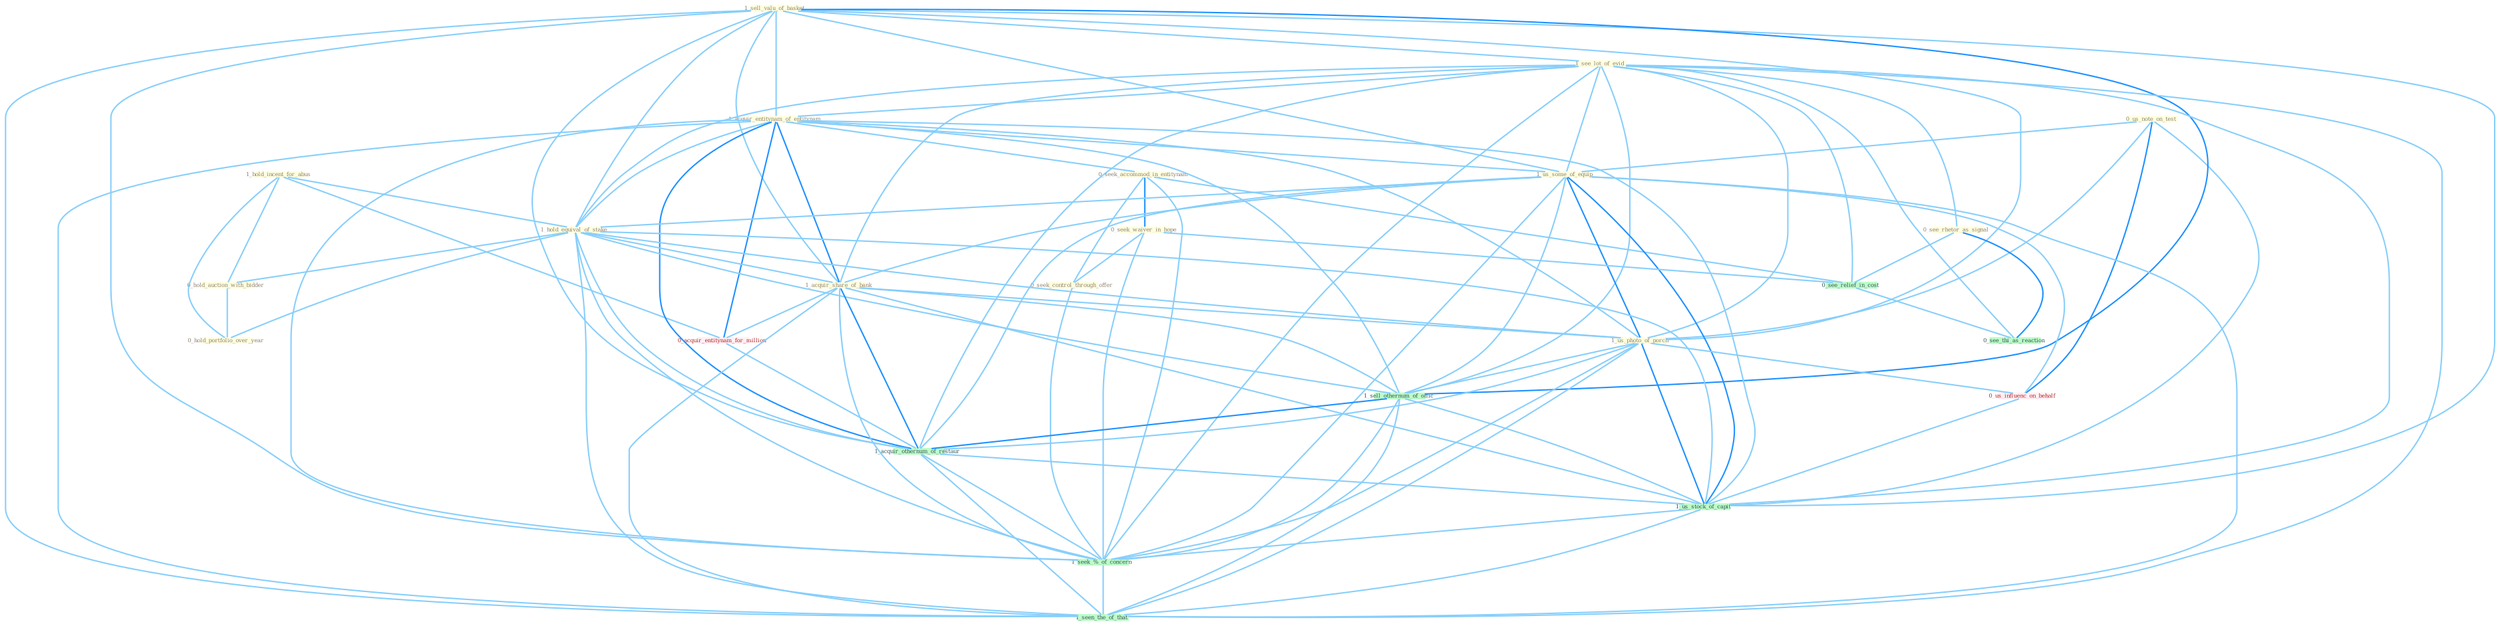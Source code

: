 Graph G{ 
    node
    [shape=polygon,style=filled,width=.5,height=.06,color="#BDFCC9",fixedsize=true,fontsize=4,
    fontcolor="#2f4f4f"];
    {node
    [color="#ffffe0", fontcolor="#8b7d6b"] "0_us_note_on_test " "1_hold_incent_for_abus " "1_sell_valu_of_basket " "1_see_lot_of_evid " "1_acquir_entitynam_of_entitynam " "0_seek_accommod_in_entitynam " "1_us_some_of_equip " "1_hold_equival_of_stake " "0_seek_waiver_in_hope " "0_seek_control_through_offer " "0_hold_auction_with_bidder " "1_acquir_share_of_bank " "0_hold_portfolio_over_year " "0_see_rhetor_as_signal " "1_us_photo_of_porch "}
{node [color="#fff0f5", fontcolor="#b22222"] "0_acquir_entitynam_for_million " "0_us_influenc_on_behalf "}
edge [color="#B0E2FF"];

	"0_us_note_on_test " -- "1_us_some_of_equip " [w="1", color="#87cefa" ];
	"0_us_note_on_test " -- "1_us_photo_of_porch " [w="1", color="#87cefa" ];
	"0_us_note_on_test " -- "0_us_influenc_on_behalf " [w="2", color="#1e90ff" , len=0.8];
	"0_us_note_on_test " -- "1_us_stock_of_capit " [w="1", color="#87cefa" ];
	"1_hold_incent_for_abus " -- "1_hold_equival_of_stake " [w="1", color="#87cefa" ];
	"1_hold_incent_for_abus " -- "0_hold_auction_with_bidder " [w="1", color="#87cefa" ];
	"1_hold_incent_for_abus " -- "0_hold_portfolio_over_year " [w="1", color="#87cefa" ];
	"1_hold_incent_for_abus " -- "0_acquir_entitynam_for_million " [w="1", color="#87cefa" ];
	"1_sell_valu_of_basket " -- "1_see_lot_of_evid " [w="1", color="#87cefa" ];
	"1_sell_valu_of_basket " -- "1_acquir_entitynam_of_entitynam " [w="1", color="#87cefa" ];
	"1_sell_valu_of_basket " -- "1_us_some_of_equip " [w="1", color="#87cefa" ];
	"1_sell_valu_of_basket " -- "1_hold_equival_of_stake " [w="1", color="#87cefa" ];
	"1_sell_valu_of_basket " -- "1_acquir_share_of_bank " [w="1", color="#87cefa" ];
	"1_sell_valu_of_basket " -- "1_us_photo_of_porch " [w="1", color="#87cefa" ];
	"1_sell_valu_of_basket " -- "1_sell_othernum_of_offic " [w="2", color="#1e90ff" , len=0.8];
	"1_sell_valu_of_basket " -- "1_acquir_othernum_of_restaur " [w="1", color="#87cefa" ];
	"1_sell_valu_of_basket " -- "1_us_stock_of_capit " [w="1", color="#87cefa" ];
	"1_sell_valu_of_basket " -- "1_seek_%_of_concern " [w="1", color="#87cefa" ];
	"1_sell_valu_of_basket " -- "1_seen_the_of_that " [w="1", color="#87cefa" ];
	"1_see_lot_of_evid " -- "1_acquir_entitynam_of_entitynam " [w="1", color="#87cefa" ];
	"1_see_lot_of_evid " -- "1_us_some_of_equip " [w="1", color="#87cefa" ];
	"1_see_lot_of_evid " -- "1_hold_equival_of_stake " [w="1", color="#87cefa" ];
	"1_see_lot_of_evid " -- "1_acquir_share_of_bank " [w="1", color="#87cefa" ];
	"1_see_lot_of_evid " -- "0_see_rhetor_as_signal " [w="1", color="#87cefa" ];
	"1_see_lot_of_evid " -- "1_us_photo_of_porch " [w="1", color="#87cefa" ];
	"1_see_lot_of_evid " -- "1_sell_othernum_of_offic " [w="1", color="#87cefa" ];
	"1_see_lot_of_evid " -- "0_see_relief_in_cost " [w="1", color="#87cefa" ];
	"1_see_lot_of_evid " -- "0_see_thi_as_reaction " [w="1", color="#87cefa" ];
	"1_see_lot_of_evid " -- "1_acquir_othernum_of_restaur " [w="1", color="#87cefa" ];
	"1_see_lot_of_evid " -- "1_us_stock_of_capit " [w="1", color="#87cefa" ];
	"1_see_lot_of_evid " -- "1_seek_%_of_concern " [w="1", color="#87cefa" ];
	"1_see_lot_of_evid " -- "1_seen_the_of_that " [w="1", color="#87cefa" ];
	"1_acquir_entitynam_of_entitynam " -- "0_seek_accommod_in_entitynam " [w="1", color="#87cefa" ];
	"1_acquir_entitynam_of_entitynam " -- "1_us_some_of_equip " [w="1", color="#87cefa" ];
	"1_acquir_entitynam_of_entitynam " -- "1_hold_equival_of_stake " [w="1", color="#87cefa" ];
	"1_acquir_entitynam_of_entitynam " -- "1_acquir_share_of_bank " [w="2", color="#1e90ff" , len=0.8];
	"1_acquir_entitynam_of_entitynam " -- "1_us_photo_of_porch " [w="1", color="#87cefa" ];
	"1_acquir_entitynam_of_entitynam " -- "0_acquir_entitynam_for_million " [w="2", color="#1e90ff" , len=0.8];
	"1_acquir_entitynam_of_entitynam " -- "1_sell_othernum_of_offic " [w="1", color="#87cefa" ];
	"1_acquir_entitynam_of_entitynam " -- "1_acquir_othernum_of_restaur " [w="2", color="#1e90ff" , len=0.8];
	"1_acquir_entitynam_of_entitynam " -- "1_us_stock_of_capit " [w="1", color="#87cefa" ];
	"1_acquir_entitynam_of_entitynam " -- "1_seek_%_of_concern " [w="1", color="#87cefa" ];
	"1_acquir_entitynam_of_entitynam " -- "1_seen_the_of_that " [w="1", color="#87cefa" ];
	"0_seek_accommod_in_entitynam " -- "0_seek_waiver_in_hope " [w="2", color="#1e90ff" , len=0.8];
	"0_seek_accommod_in_entitynam " -- "0_seek_control_through_offer " [w="1", color="#87cefa" ];
	"0_seek_accommod_in_entitynam " -- "0_see_relief_in_cost " [w="1", color="#87cefa" ];
	"0_seek_accommod_in_entitynam " -- "1_seek_%_of_concern " [w="1", color="#87cefa" ];
	"1_us_some_of_equip " -- "1_hold_equival_of_stake " [w="1", color="#87cefa" ];
	"1_us_some_of_equip " -- "1_acquir_share_of_bank " [w="1", color="#87cefa" ];
	"1_us_some_of_equip " -- "1_us_photo_of_porch " [w="2", color="#1e90ff" , len=0.8];
	"1_us_some_of_equip " -- "1_sell_othernum_of_offic " [w="1", color="#87cefa" ];
	"1_us_some_of_equip " -- "0_us_influenc_on_behalf " [w="1", color="#87cefa" ];
	"1_us_some_of_equip " -- "1_acquir_othernum_of_restaur " [w="1", color="#87cefa" ];
	"1_us_some_of_equip " -- "1_us_stock_of_capit " [w="2", color="#1e90ff" , len=0.8];
	"1_us_some_of_equip " -- "1_seek_%_of_concern " [w="1", color="#87cefa" ];
	"1_us_some_of_equip " -- "1_seen_the_of_that " [w="1", color="#87cefa" ];
	"1_hold_equival_of_stake " -- "0_hold_auction_with_bidder " [w="1", color="#87cefa" ];
	"1_hold_equival_of_stake " -- "1_acquir_share_of_bank " [w="1", color="#87cefa" ];
	"1_hold_equival_of_stake " -- "0_hold_portfolio_over_year " [w="1", color="#87cefa" ];
	"1_hold_equival_of_stake " -- "1_us_photo_of_porch " [w="1", color="#87cefa" ];
	"1_hold_equival_of_stake " -- "1_sell_othernum_of_offic " [w="1", color="#87cefa" ];
	"1_hold_equival_of_stake " -- "1_acquir_othernum_of_restaur " [w="1", color="#87cefa" ];
	"1_hold_equival_of_stake " -- "1_us_stock_of_capit " [w="1", color="#87cefa" ];
	"1_hold_equival_of_stake " -- "1_seek_%_of_concern " [w="1", color="#87cefa" ];
	"1_hold_equival_of_stake " -- "1_seen_the_of_that " [w="1", color="#87cefa" ];
	"0_seek_waiver_in_hope " -- "0_seek_control_through_offer " [w="1", color="#87cefa" ];
	"0_seek_waiver_in_hope " -- "0_see_relief_in_cost " [w="1", color="#87cefa" ];
	"0_seek_waiver_in_hope " -- "1_seek_%_of_concern " [w="1", color="#87cefa" ];
	"0_seek_control_through_offer " -- "1_seek_%_of_concern " [w="1", color="#87cefa" ];
	"0_hold_auction_with_bidder " -- "0_hold_portfolio_over_year " [w="1", color="#87cefa" ];
	"1_acquir_share_of_bank " -- "1_us_photo_of_porch " [w="1", color="#87cefa" ];
	"1_acquir_share_of_bank " -- "0_acquir_entitynam_for_million " [w="1", color="#87cefa" ];
	"1_acquir_share_of_bank " -- "1_sell_othernum_of_offic " [w="1", color="#87cefa" ];
	"1_acquir_share_of_bank " -- "1_acquir_othernum_of_restaur " [w="2", color="#1e90ff" , len=0.8];
	"1_acquir_share_of_bank " -- "1_us_stock_of_capit " [w="1", color="#87cefa" ];
	"1_acquir_share_of_bank " -- "1_seek_%_of_concern " [w="1", color="#87cefa" ];
	"1_acquir_share_of_bank " -- "1_seen_the_of_that " [w="1", color="#87cefa" ];
	"0_see_rhetor_as_signal " -- "0_see_relief_in_cost " [w="1", color="#87cefa" ];
	"0_see_rhetor_as_signal " -- "0_see_thi_as_reaction " [w="2", color="#1e90ff" , len=0.8];
	"1_us_photo_of_porch " -- "1_sell_othernum_of_offic " [w="1", color="#87cefa" ];
	"1_us_photo_of_porch " -- "0_us_influenc_on_behalf " [w="1", color="#87cefa" ];
	"1_us_photo_of_porch " -- "1_acquir_othernum_of_restaur " [w="1", color="#87cefa" ];
	"1_us_photo_of_porch " -- "1_us_stock_of_capit " [w="2", color="#1e90ff" , len=0.8];
	"1_us_photo_of_porch " -- "1_seek_%_of_concern " [w="1", color="#87cefa" ];
	"1_us_photo_of_porch " -- "1_seen_the_of_that " [w="1", color="#87cefa" ];
	"0_acquir_entitynam_for_million " -- "1_acquir_othernum_of_restaur " [w="1", color="#87cefa" ];
	"1_sell_othernum_of_offic " -- "1_acquir_othernum_of_restaur " [w="2", color="#1e90ff" , len=0.8];
	"1_sell_othernum_of_offic " -- "1_us_stock_of_capit " [w="1", color="#87cefa" ];
	"1_sell_othernum_of_offic " -- "1_seek_%_of_concern " [w="1", color="#87cefa" ];
	"1_sell_othernum_of_offic " -- "1_seen_the_of_that " [w="1", color="#87cefa" ];
	"0_us_influenc_on_behalf " -- "1_us_stock_of_capit " [w="1", color="#87cefa" ];
	"0_see_relief_in_cost " -- "0_see_thi_as_reaction " [w="1", color="#87cefa" ];
	"1_acquir_othernum_of_restaur " -- "1_us_stock_of_capit " [w="1", color="#87cefa" ];
	"1_acquir_othernum_of_restaur " -- "1_seek_%_of_concern " [w="1", color="#87cefa" ];
	"1_acquir_othernum_of_restaur " -- "1_seen_the_of_that " [w="1", color="#87cefa" ];
	"1_us_stock_of_capit " -- "1_seek_%_of_concern " [w="1", color="#87cefa" ];
	"1_us_stock_of_capit " -- "1_seen_the_of_that " [w="1", color="#87cefa" ];
	"1_seek_%_of_concern " -- "1_seen_the_of_that " [w="1", color="#87cefa" ];
}